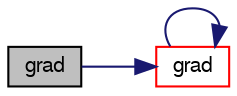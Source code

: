 digraph "grad"
{
  bgcolor="transparent";
  edge [fontname="FreeSans",fontsize="10",labelfontname="FreeSans",labelfontsize="10"];
  node [fontname="FreeSans",fontsize="10",shape=record];
  rankdir="LR";
  Node15697 [label="grad",height=0.2,width=0.4,color="black", fillcolor="grey75", style="filled", fontcolor="black"];
  Node15697 -> Node15698 [color="midnightblue",fontsize="10",style="solid",fontname="FreeSans"];
  Node15698 [label="grad",height=0.2,width=0.4,color="red",URL="$a21134.html#a7c00ec90ecc15ed3005255e42c52827a"];
  Node15698 -> Node15698 [color="midnightblue",fontsize="10",style="solid",fontname="FreeSans"];
}
